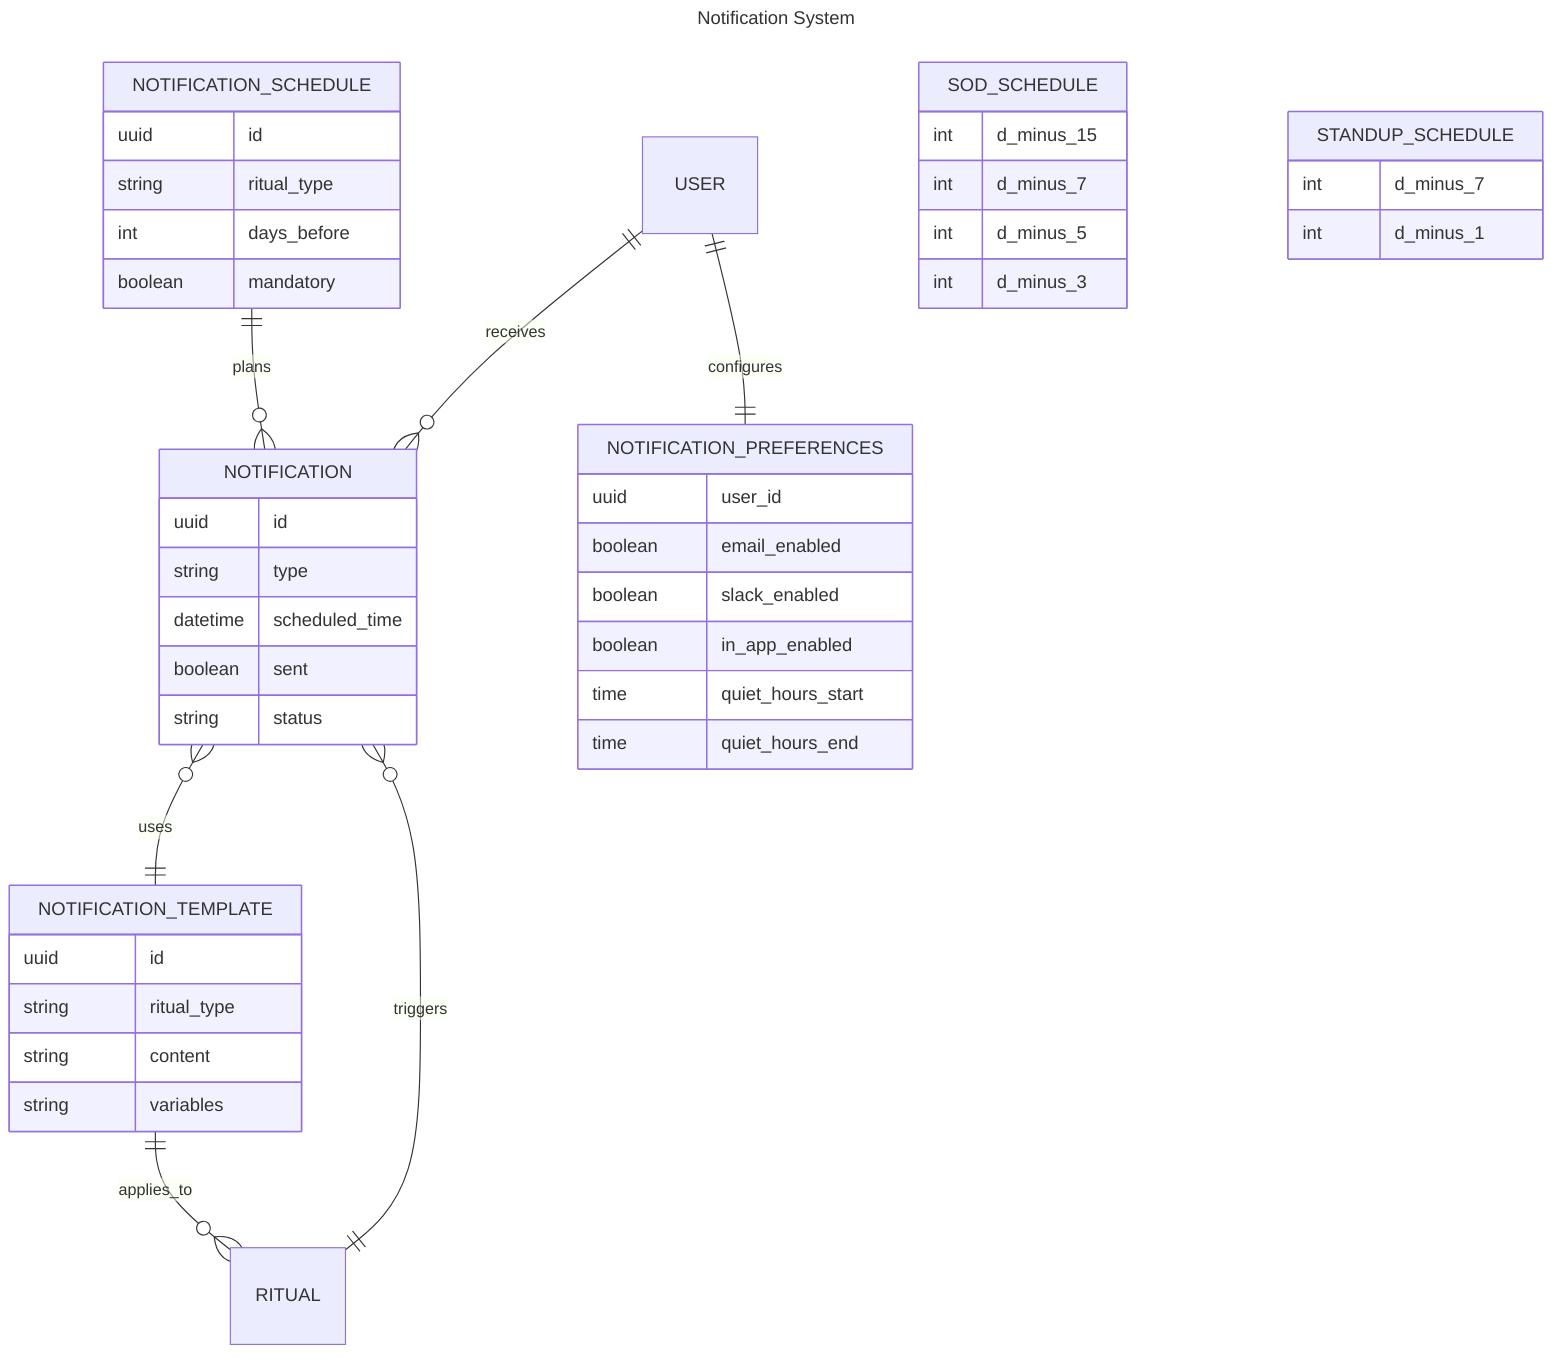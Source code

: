 ---
title: Notification System
---
erDiagram
    NOTIFICATION {
        uuid id
        string type
        datetime scheduled_time
        boolean sent
        string status
    }
    
    NOTIFICATION_PREFERENCES {
        uuid user_id
        boolean email_enabled
        boolean slack_enabled
        boolean in_app_enabled
        time quiet_hours_start
        time quiet_hours_end
    }

    NOTIFICATION_TEMPLATE {
        uuid id
        string ritual_type
        string content
        string variables
    }

    NOTIFICATION_SCHEDULE {
        uuid id
        string ritual_type
        int days_before
        boolean mandatory
    }

    USER ||--o{ NOTIFICATION : receives
    USER ||--|| NOTIFICATION_PREFERENCES : configures
    NOTIFICATION }o--|| NOTIFICATION_TEMPLATE : uses
    RITUAL ||--o{ NOTIFICATION : triggers
    NOTIFICATION_SCHEDULE ||--o{ NOTIFICATION : plans
    NOTIFICATION_TEMPLATE ||--o{ RITUAL : applies_to

    %% Specific notification schedules
    SOD_SCHEDULE {
        int d_minus_15
        int d_minus_7
        int d_minus_5
        int d_minus_3
    }

    STANDUP_SCHEDULE {
        int d_minus_7
        int d_minus_1
    }